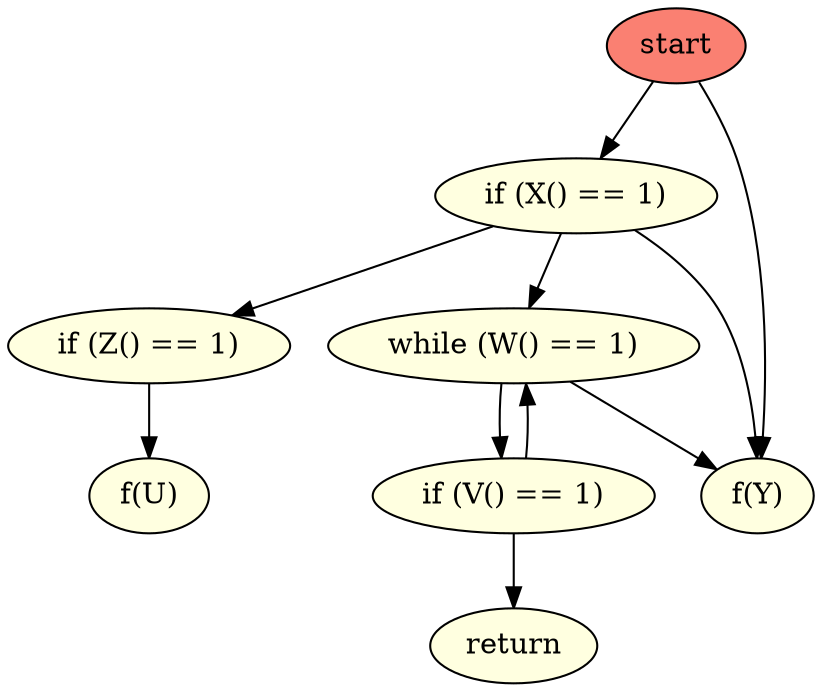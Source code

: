 digraph {
  outputorder=edgesfirst;
  1[shape=ellipse, fillcolor=salmon, style=filled, label="start"];
  3[shape=ellipse, fillcolor=lightyellow, style=filled, label="if (X() == 1)"];
  13[shape=ellipse, fillcolor=lightyellow, style=filled, label="f(Y)"];
  4[shape=ellipse, fillcolor=lightyellow, style=filled, label="if (Z() == 1)"];
  7[shape=ellipse, fillcolor=lightyellow, style=filled, label="while (W() == 1)"];
  5[shape=ellipse, fillcolor=lightyellow, style=filled, label="f(U)"];
  8[shape=ellipse, fillcolor=lightyellow, style=filled, label="if (V() == 1)"];
  9[shape=ellipse, fillcolor=lightyellow, style=filled, label="return"];
  1 -> 13[style = ""];
  1 -> 3[style = ""];
  3 -> 13[style = ""];
  3 -> 4[style = ""];
  3 -> 7[style = ""];
  4 -> 5[style = ""];
  7 -> 13[style = ""];
  7 -> 8[style = ""];
  8 -> 7[style = ""];
  8 -> 9[style = ""];
}
